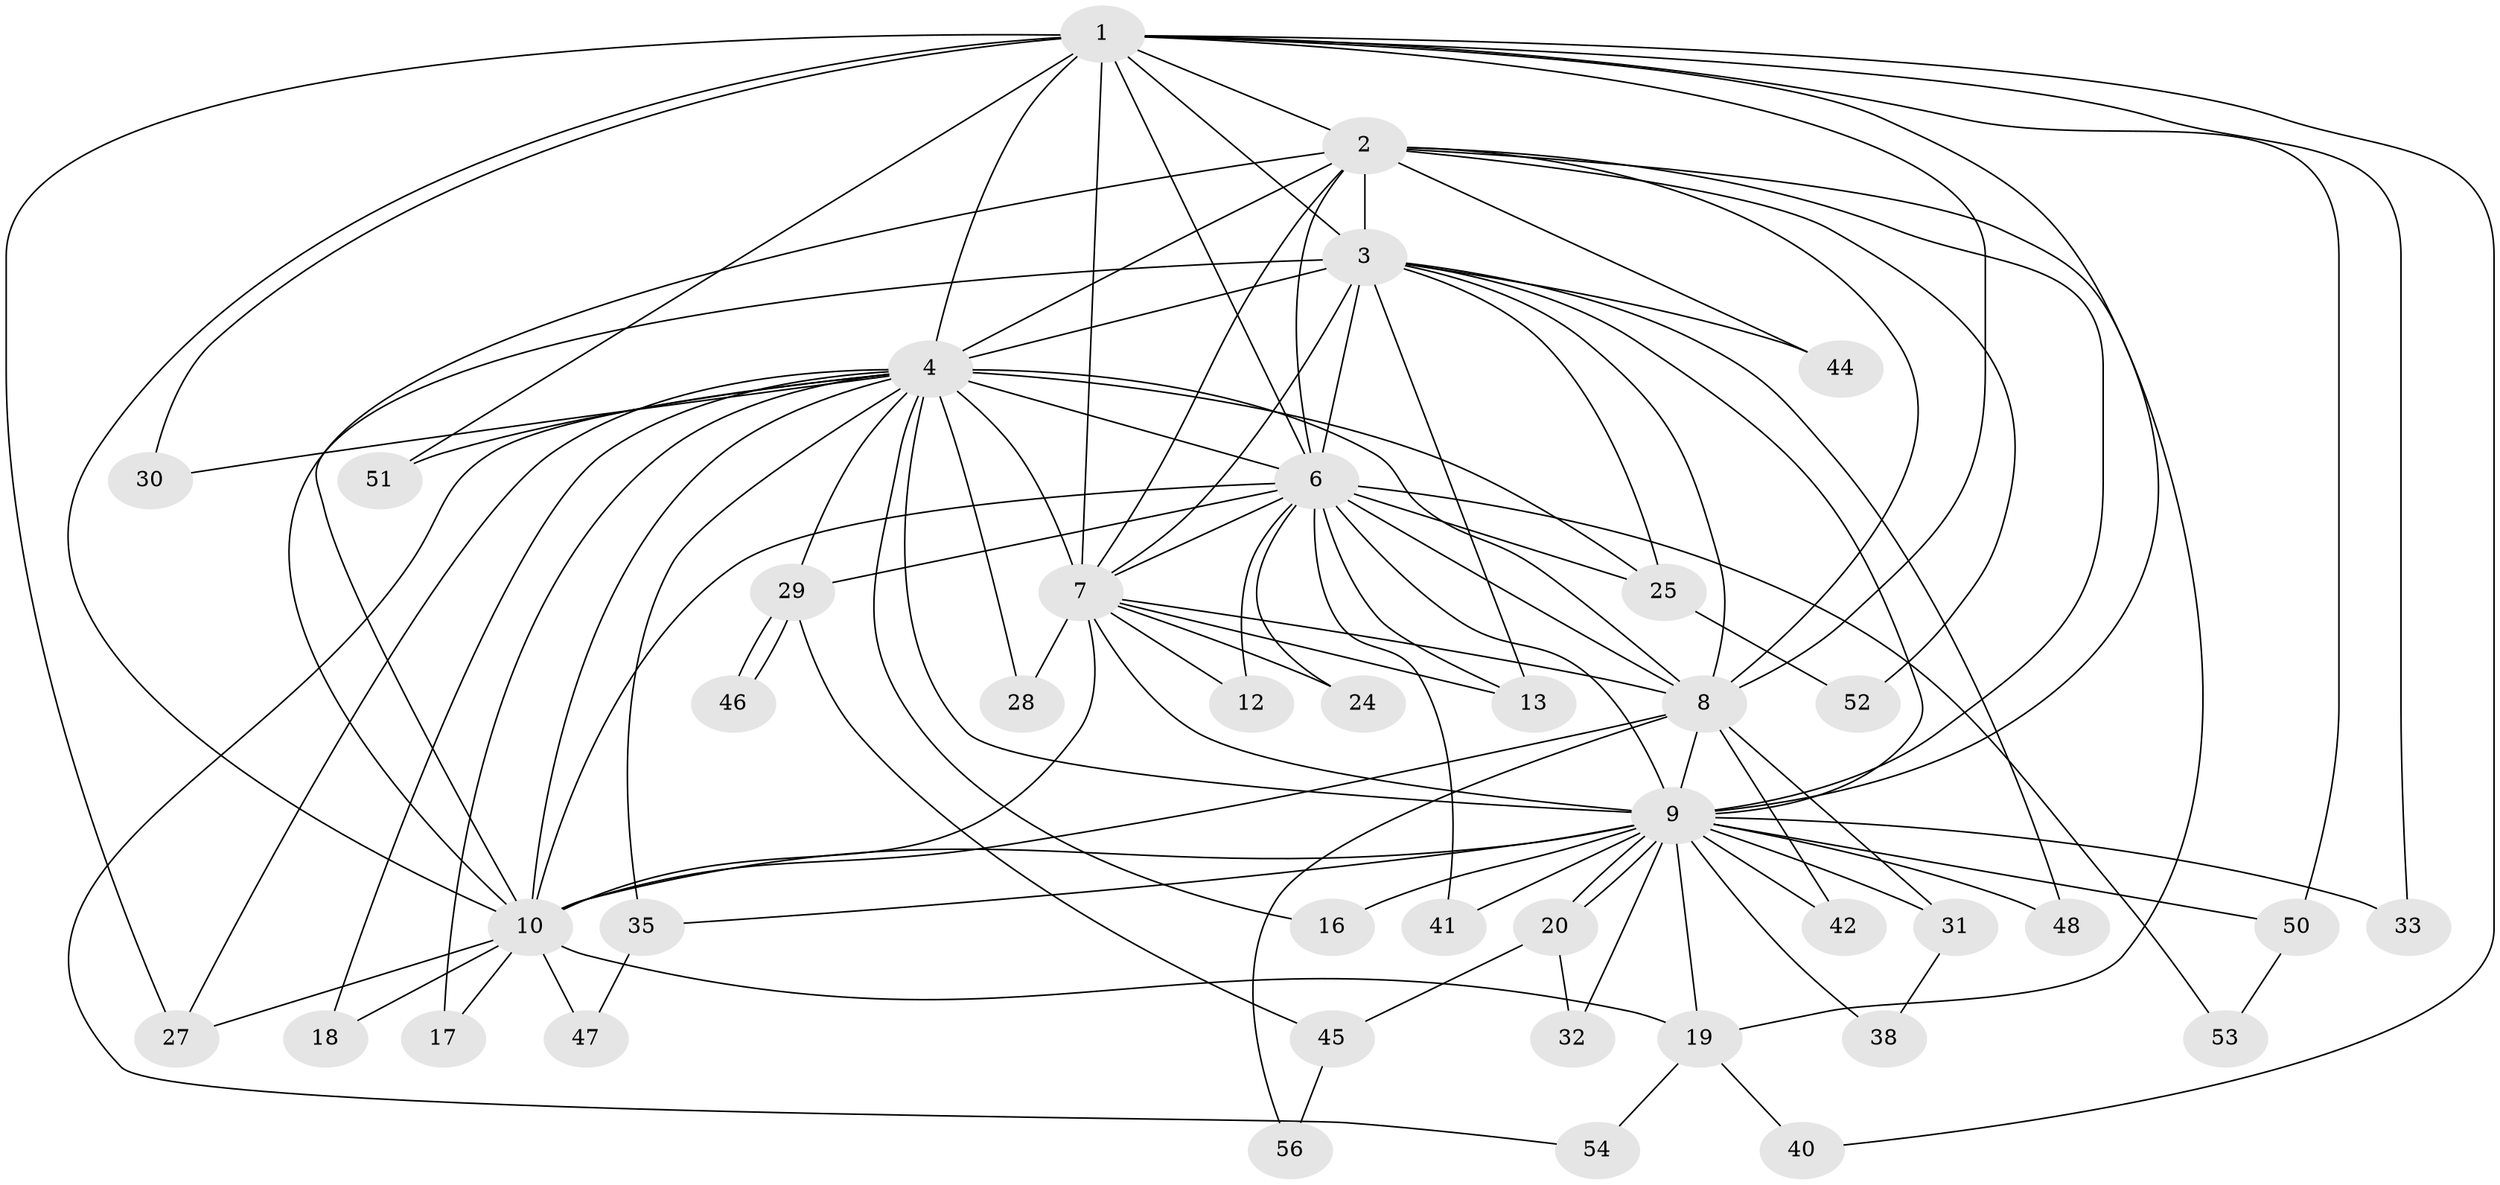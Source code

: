 // Generated by graph-tools (version 1.1) at 2025/23/03/03/25 07:23:46]
// undirected, 41 vertices, 104 edges
graph export_dot {
graph [start="1"]
  node [color=gray90,style=filled];
  1 [super="+11"];
  2 [super="+43"];
  3 [super="+21"];
  4 [super="+5"];
  6 [super="+14"];
  7 [super="+37"];
  8 [super="+15"];
  9 [super="+23"];
  10 [super="+26"];
  12 [super="+22"];
  13 [super="+49"];
  16;
  17;
  18;
  19 [super="+39"];
  20;
  24;
  25 [super="+34"];
  27 [super="+36"];
  28;
  29 [super="+55"];
  30;
  31;
  32;
  33;
  35;
  38;
  40;
  41;
  42;
  44;
  45;
  46;
  47;
  48;
  50;
  51;
  52;
  53;
  54;
  56;
  1 -- 2;
  1 -- 3;
  1 -- 4 [weight=2];
  1 -- 6;
  1 -- 7;
  1 -- 8;
  1 -- 9 [weight=2];
  1 -- 10 [weight=2];
  1 -- 27;
  1 -- 33;
  1 -- 40;
  1 -- 50;
  1 -- 51;
  1 -- 30;
  2 -- 3;
  2 -- 4 [weight=2];
  2 -- 6;
  2 -- 7;
  2 -- 8 [weight=2];
  2 -- 9;
  2 -- 10;
  2 -- 19;
  2 -- 44;
  2 -- 52;
  3 -- 4 [weight=2];
  3 -- 6;
  3 -- 7 [weight=2];
  3 -- 8;
  3 -- 9;
  3 -- 10;
  3 -- 13;
  3 -- 44;
  3 -- 48;
  3 -- 25;
  4 -- 6 [weight=2];
  4 -- 7 [weight=2];
  4 -- 8 [weight=2];
  4 -- 9 [weight=2];
  4 -- 10 [weight=3];
  4 -- 16;
  4 -- 25;
  4 -- 28;
  4 -- 29;
  4 -- 35;
  4 -- 51;
  4 -- 54;
  4 -- 17;
  4 -- 18;
  4 -- 30;
  4 -- 27;
  6 -- 7;
  6 -- 8;
  6 -- 9 [weight=2];
  6 -- 10;
  6 -- 12 [weight=2];
  6 -- 13;
  6 -- 24;
  6 -- 25;
  6 -- 29 [weight=2];
  6 -- 41;
  6 -- 53;
  7 -- 8;
  7 -- 9 [weight=2];
  7 -- 10;
  7 -- 12;
  7 -- 24;
  7 -- 28;
  7 -- 13;
  8 -- 9 [weight=2];
  8 -- 10;
  8 -- 31;
  8 -- 42;
  8 -- 56;
  9 -- 10;
  9 -- 16;
  9 -- 19;
  9 -- 20;
  9 -- 20;
  9 -- 31;
  9 -- 32;
  9 -- 33;
  9 -- 35;
  9 -- 38;
  9 -- 41;
  9 -- 48;
  9 -- 50;
  9 -- 42;
  10 -- 17;
  10 -- 18;
  10 -- 27;
  10 -- 47;
  10 -- 19;
  19 -- 54;
  19 -- 40;
  20 -- 32;
  20 -- 45;
  25 -- 52;
  29 -- 45;
  29 -- 46;
  29 -- 46;
  31 -- 38;
  35 -- 47;
  45 -- 56;
  50 -- 53;
}
